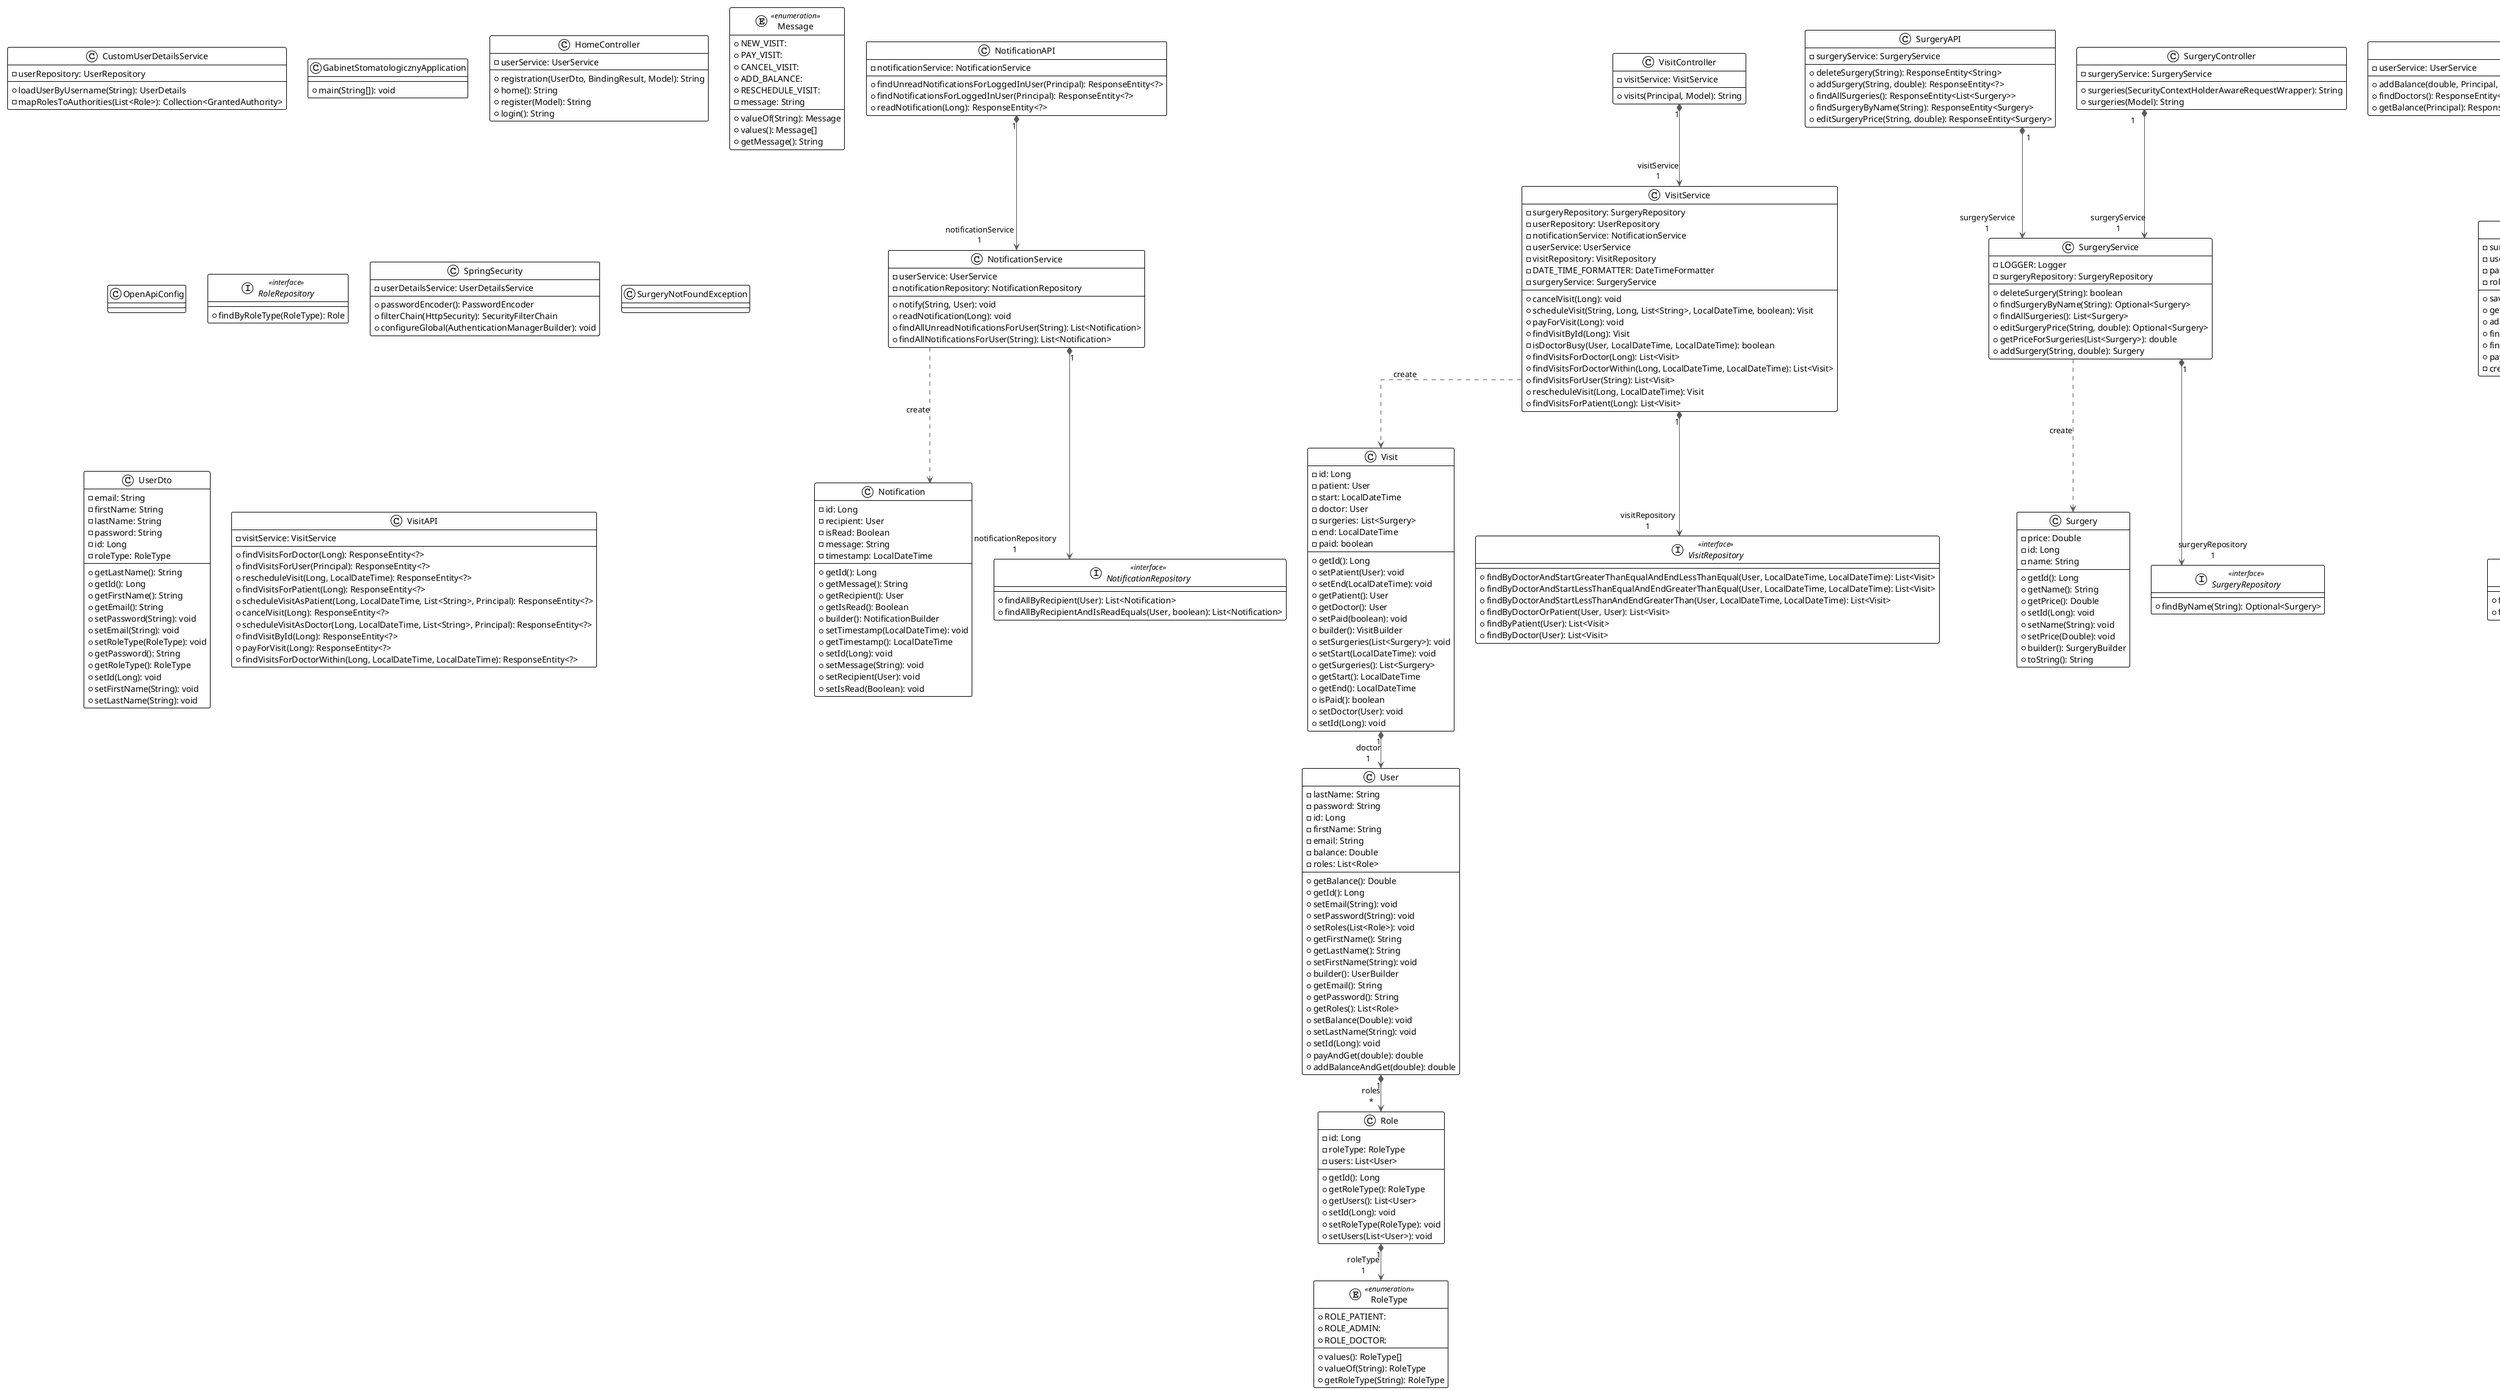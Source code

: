 @startuml

!theme plain
top to bottom direction
skinparam linetype ortho

class CustomUserDetailsService {
  - userRepository: UserRepository
  + loadUserByUsername(String): UserDetails
  - mapRolesToAuthorities(List<Role>): Collection<GrantedAuthority>
}
class GabinetStomatologicznyApplication {
  + main(String[]): void
}
class HomeController {
  - userService: UserService
  + registration(UserDto, BindingResult, Model): String
  + home(): String
  + register(Model): String
  + login(): String
}
enum Message << enumeration >> {
  + NEW_VISIT: 
  + PAY_VISIT: 
  + CANCEL_VISIT: 
  + ADD_BALANCE: 
  + RESCHEDULE_VISIT: 
  - message: String
  + valueOf(String): Message
  + values(): Message[]
  + getMessage(): String
}
class Notification {
  - id: Long
  - recipient: User
  - isRead: Boolean
  - message: String
  - timestamp: LocalDateTime
  + getId(): Long
  + getMessage(): String
  + getRecipient(): User
  + getIsRead(): Boolean
  + builder(): NotificationBuilder
  + setTimestamp(LocalDateTime): void
  + getTimestamp(): LocalDateTime
  + setId(Long): void
  + setMessage(String): void
  + setRecipient(User): void
  + setIsRead(Boolean): void
}
class NotificationAPI {
  - notificationService: NotificationService
  + findUnreadNotificationsForLoggedInUser(Principal): ResponseEntity<?>
  + findNotificationsForLoggedInUser(Principal): ResponseEntity<?>
  + readNotification(Long): ResponseEntity<?>
}
interface NotificationRepository << interface >> {
  + findAllByRecipient(User): List<Notification>
  + findAllByRecipientAndIsReadEquals(User, boolean): List<Notification>
}
class NotificationService {
  - userService: UserService
  - notificationRepository: NotificationRepository
  + notify(String, User): void
  + readNotification(Long): void
  + findAllUnreadNotificationsForUser(String): List<Notification>
  + findAllNotificationsForUser(String): List<Notification>
}
class OpenApiConfig
class Role {
  - id: Long
  - roleType: RoleType
  - users: List<User>
  + getId(): Long
  + getRoleType(): RoleType
  + getUsers(): List<User>
  + setId(Long): void
  + setRoleType(RoleType): void
  + setUsers(List<User>): void
}
interface RoleRepository << interface >> {
  + findByRoleType(RoleType): Role
}
enum RoleType << enumeration >> {
  + ROLE_PATIENT: 
  + ROLE_ADMIN: 
  + ROLE_DOCTOR: 
  + values(): RoleType[]
  + valueOf(String): RoleType
  + getRoleType(String): RoleType
}
class SpringSecurity {
  - userDetailsService: UserDetailsService
  + passwordEncoder(): PasswordEncoder
  + filterChain(HttpSecurity): SecurityFilterChain
  + configureGlobal(AuthenticationManagerBuilder): void
}
class Surgery {
  - price: Double
  - id: Long
  - name: String
  + getId(): Long
  + getName(): String
  + getPrice(): Double
  + setId(Long): void
  + setName(String): void
  + setPrice(Double): void
  + builder(): SurgeryBuilder
  + toString(): String
}
class SurgeryAPI {
  - surgeryService: SurgeryService
  + deleteSurgery(String): ResponseEntity<String>
  + addSurgery(String, double): ResponseEntity<?>
  + findAllSurgeries(): ResponseEntity<List<Surgery>>
  + findSurgeryByName(String): ResponseEntity<Surgery>
  + editSurgeryPrice(String, double): ResponseEntity<Surgery>
}
class SurgeryController {
  - surgeryService: SurgeryService
  + surgeries(SecurityContextHolderAwareRequestWrapper): String
  + surgeries(Model): String
}
class SurgeryNotFoundException
interface SurgeryRepository << interface >> {
  + findByName(String): Optional<Surgery>
}
class SurgeryService {
  - LOGGER: Logger
  - surgeryRepository: SurgeryRepository
  + deleteSurgery(String): boolean
  + findSurgeryByName(String): Optional<Surgery>
  + findAllSurgeries(): List<Surgery>
  + editSurgeryPrice(String, double): Optional<Surgery>
  + getPriceForSurgeries(List<Surgery>): double
  + addSurgery(String, double): Surgery
}
class User {
  - lastName: String
  - password: String
  - id: Long
  - firstName: String
  - email: String
  - balance: Double
  - roles: List<Role>
  + getBalance(): Double
  + getId(): Long
  + setEmail(String): void
  + setPassword(String): void
  + setRoles(List<Role>): void
  + getFirstName(): String
  + getLastName(): String
  + setFirstName(String): void
  + builder(): UserBuilder
  + getEmail(): String
  + getPassword(): String
  + getRoles(): List<Role>
  + setBalance(Double): void
  + setLastName(String): void
  + setId(Long): void
  + payAndGet(double): double
  + addBalanceAndGet(double): double
}
class UserAPI {
  - userService: UserService
  + addBalance(double, Principal, SecurityContextHolderAwareRequestWrapper): ResponseEntity<?>
  + findDoctors(): ResponseEntity<List<User>>
  + getBalance(Principal): ResponseEntity<?>
}
class UserDto {
  - email: String
  - firstName: String
  - lastName: String
  - password: String
  - id: Long
  - roleType: RoleType
  + getLastName(): String
  + getId(): Long
  + getFirstName(): String
  + getEmail(): String
  + setPassword(String): void
  + setEmail(String): void
  + setRoleType(RoleType): void
  + getPassword(): String
  + getRoleType(): RoleType
  + setId(Long): void
  + setFirstName(String): void
  + setLastName(String): void
}
interface UserRepository << interface >> {
  + findByEmail(String): Optional<User>
  + findByRolesIn(List<Role>): List<User>
}
class UserService {
  - surgeryService: SurgeryService
  - userRepository: UserRepository
  - passwordEncoder: PasswordEncoder
  - roleRepository: RoleRepository
  + saveUser(UserDto): void
  + getBalance(String): double
  + addBalance(String, double): double
  + findUserByEmail(String): Optional<User>
  + findUsersByRoleName(String): List<User>
  + pay(String, List<Surgery>): double
  - createRoleIfDoesNotExist(RoleType): Role
}
class Visit {
  - id: Long
  - patient: User
  - start: LocalDateTime
  - doctor: User
  - surgeries: List<Surgery>
  - end: LocalDateTime
  - paid: boolean
  + getId(): Long
  + setPatient(User): void
  + setEnd(LocalDateTime): void
  + getPatient(): User
  + getDoctor(): User
  + setPaid(boolean): void
  + builder(): VisitBuilder
  + setSurgeries(List<Surgery>): void
  + setStart(LocalDateTime): void
  + getSurgeries(): List<Surgery>
  + getStart(): LocalDateTime
  + getEnd(): LocalDateTime
  + isPaid(): boolean
  + setDoctor(User): void
  + setId(Long): void
}
class VisitAPI {
  - visitService: VisitService
  + findVisitsForDoctor(Long): ResponseEntity<?>
  + findVisitsForUser(Principal): ResponseEntity<?>
  + rescheduleVisit(Long, LocalDateTime): ResponseEntity<?>
  + findVisitsForPatient(Long): ResponseEntity<?>
  + scheduleVisitAsPatient(Long, LocalDateTime, List<String>, Principal): ResponseEntity<?>
  + cancelVisit(Long): ResponseEntity<?>
  + scheduleVisitAsDoctor(Long, LocalDateTime, List<String>, Principal): ResponseEntity<?>
  + findVisitById(Long): ResponseEntity<?>
  + payForVisit(Long): ResponseEntity<?>
  + findVisitsForDoctorWithin(Long, LocalDateTime, LocalDateTime): ResponseEntity<?>
}
class VisitController {
  - visitService: VisitService
  + visits(Principal, Model): String
}
interface VisitRepository << interface >> {
  + findByDoctorAndStartGreaterThanEqualAndEndLessThanEqual(User, LocalDateTime, LocalDateTime): List<Visit>
  + findByDoctorAndStartLessThanEqualAndEndGreaterThanEqual(User, LocalDateTime, LocalDateTime): List<Visit>
  + findByDoctorAndStartLessThanAndEndGreaterThan(User, LocalDateTime, LocalDateTime): List<Visit>
  + findByDoctorOrPatient(User, User): List<Visit>
  + findByPatient(User): List<Visit>
  + findByDoctor(User): List<Visit>
}
class VisitService {
  - surgeryRepository: SurgeryRepository
  - userRepository: UserRepository
  - notificationService: NotificationService
  - userService: UserService
  - visitRepository: VisitRepository
  - DATE_TIME_FORMATTER: DateTimeFormatter
  - surgeryService: SurgeryService
  + cancelVisit(Long): void
  + scheduleVisit(String, Long, List<String>, LocalDateTime, boolean): Visit
  + payForVisit(Long): void
  + findVisitById(Long): Visit
  - isDoctorBusy(User, LocalDateTime, LocalDateTime): boolean
  + findVisitsForDoctor(Long): List<Visit>
  + findVisitsForDoctorWithin(Long, LocalDateTime, LocalDateTime): List<Visit>
  + findVisitsForUser(String): List<Visit>
  + rescheduleVisit(Long, LocalDateTime): Visit
  + findVisitsForPatient(Long): List<Visit>
}

NotificationAPI                   "1" *-[#595959,plain]-> "notificationService\n1" NotificationService               
NotificationService                -[#595959,dashed]->  Notification                      : "«create»"
NotificationService               "1" *-[#595959,plain]-> "notificationRepository\n1" NotificationRepository            
Role                              "1" *-[#595959,plain]-> "roleType\n1" RoleType                          
SurgeryAPI                        "1" *-[#595959,plain]-> "surgeryService\n1" SurgeryService                    
SurgeryController                 "1" *-[#595959,plain]-> "surgeryService\n1" SurgeryService                    
SurgeryService                     -[#595959,dashed]->  Surgery                           : "«create»"
SurgeryService                    "1" *-[#595959,plain]-> "surgeryRepository\n1" SurgeryRepository                 
User                              "1" *-[#595959,plain]-> "roles\n*" Role                              
UserAPI                           "1" *-[#595959,plain]-> "userService\n1" UserService                       
UserService                       "1" *-[#595959,plain]-> "userRepository\n1" UserRepository                    
Visit                             "1" *-[#595959,plain]-> "doctor\n1" User                              
VisitController                   "1" *-[#595959,plain]-> "visitService\n1" VisitService                      
VisitService                       -[#595959,dashed]->  Visit                             : "«create»"
VisitService                      "1" *-[#595959,plain]-> "visitRepository\n1" VisitRepository                   
@enduml
